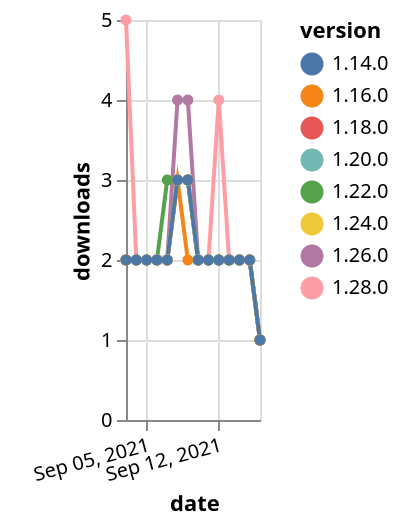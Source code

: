 {"$schema": "https://vega.github.io/schema/vega-lite/v5.json", "description": "A simple bar chart with embedded data.", "data": {"values": [{"date": "2021-09-03", "total": 2058, "delta": 2, "version": "1.18.0"}, {"date": "2021-09-04", "total": 2060, "delta": 2, "version": "1.18.0"}, {"date": "2021-09-05", "total": 2062, "delta": 2, "version": "1.18.0"}, {"date": "2021-09-06", "total": 2064, "delta": 2, "version": "1.18.0"}, {"date": "2021-09-07", "total": 2066, "delta": 2, "version": "1.18.0"}, {"date": "2021-09-08", "total": 2069, "delta": 3, "version": "1.18.0"}, {"date": "2021-09-09", "total": 2072, "delta": 3, "version": "1.18.0"}, {"date": "2021-09-10", "total": 2074, "delta": 2, "version": "1.18.0"}, {"date": "2021-09-11", "total": 2076, "delta": 2, "version": "1.18.0"}, {"date": "2021-09-12", "total": 2078, "delta": 2, "version": "1.18.0"}, {"date": "2021-09-13", "total": 2080, "delta": 2, "version": "1.18.0"}, {"date": "2021-09-14", "total": 2082, "delta": 2, "version": "1.18.0"}, {"date": "2021-09-15", "total": 2084, "delta": 2, "version": "1.18.0"}, {"date": "2021-09-16", "total": 2085, "delta": 1, "version": "1.18.0"}, {"date": "2021-09-03", "total": 1476, "delta": 2, "version": "1.22.0"}, {"date": "2021-09-04", "total": 1478, "delta": 2, "version": "1.22.0"}, {"date": "2021-09-05", "total": 1480, "delta": 2, "version": "1.22.0"}, {"date": "2021-09-06", "total": 1482, "delta": 2, "version": "1.22.0"}, {"date": "2021-09-07", "total": 1485, "delta": 3, "version": "1.22.0"}, {"date": "2021-09-08", "total": 1488, "delta": 3, "version": "1.22.0"}, {"date": "2021-09-09", "total": 1491, "delta": 3, "version": "1.22.0"}, {"date": "2021-09-10", "total": 1493, "delta": 2, "version": "1.22.0"}, {"date": "2021-09-11", "total": 1495, "delta": 2, "version": "1.22.0"}, {"date": "2021-09-12", "total": 1497, "delta": 2, "version": "1.22.0"}, {"date": "2021-09-13", "total": 1499, "delta": 2, "version": "1.22.0"}, {"date": "2021-09-14", "total": 1501, "delta": 2, "version": "1.22.0"}, {"date": "2021-09-15", "total": 1503, "delta": 2, "version": "1.22.0"}, {"date": "2021-09-16", "total": 1504, "delta": 1, "version": "1.22.0"}, {"date": "2021-09-03", "total": 233, "delta": 5, "version": "1.28.0"}, {"date": "2021-09-04", "total": 235, "delta": 2, "version": "1.28.0"}, {"date": "2021-09-05", "total": 237, "delta": 2, "version": "1.28.0"}, {"date": "2021-09-06", "total": 239, "delta": 2, "version": "1.28.0"}, {"date": "2021-09-07", "total": 241, "delta": 2, "version": "1.28.0"}, {"date": "2021-09-08", "total": 244, "delta": 3, "version": "1.28.0"}, {"date": "2021-09-09", "total": 247, "delta": 3, "version": "1.28.0"}, {"date": "2021-09-10", "total": 249, "delta": 2, "version": "1.28.0"}, {"date": "2021-09-11", "total": 251, "delta": 2, "version": "1.28.0"}, {"date": "2021-09-12", "total": 255, "delta": 4, "version": "1.28.0"}, {"date": "2021-09-13", "total": 257, "delta": 2, "version": "1.28.0"}, {"date": "2021-09-14", "total": 259, "delta": 2, "version": "1.28.0"}, {"date": "2021-09-15", "total": 261, "delta": 2, "version": "1.28.0"}, {"date": "2021-09-16", "total": 262, "delta": 1, "version": "1.28.0"}, {"date": "2021-09-03", "total": 724, "delta": 2, "version": "1.26.0"}, {"date": "2021-09-04", "total": 726, "delta": 2, "version": "1.26.0"}, {"date": "2021-09-05", "total": 728, "delta": 2, "version": "1.26.0"}, {"date": "2021-09-06", "total": 730, "delta": 2, "version": "1.26.0"}, {"date": "2021-09-07", "total": 732, "delta": 2, "version": "1.26.0"}, {"date": "2021-09-08", "total": 736, "delta": 4, "version": "1.26.0"}, {"date": "2021-09-09", "total": 740, "delta": 4, "version": "1.26.0"}, {"date": "2021-09-10", "total": 742, "delta": 2, "version": "1.26.0"}, {"date": "2021-09-11", "total": 744, "delta": 2, "version": "1.26.0"}, {"date": "2021-09-12", "total": 746, "delta": 2, "version": "1.26.0"}, {"date": "2021-09-13", "total": 748, "delta": 2, "version": "1.26.0"}, {"date": "2021-09-14", "total": 750, "delta": 2, "version": "1.26.0"}, {"date": "2021-09-15", "total": 752, "delta": 2, "version": "1.26.0"}, {"date": "2021-09-16", "total": 753, "delta": 1, "version": "1.26.0"}, {"date": "2021-09-03", "total": 1656, "delta": 2, "version": "1.20.0"}, {"date": "2021-09-04", "total": 1658, "delta": 2, "version": "1.20.0"}, {"date": "2021-09-05", "total": 1660, "delta": 2, "version": "1.20.0"}, {"date": "2021-09-06", "total": 1662, "delta": 2, "version": "1.20.0"}, {"date": "2021-09-07", "total": 1664, "delta": 2, "version": "1.20.0"}, {"date": "2021-09-08", "total": 1667, "delta": 3, "version": "1.20.0"}, {"date": "2021-09-09", "total": 1670, "delta": 3, "version": "1.20.0"}, {"date": "2021-09-10", "total": 1672, "delta": 2, "version": "1.20.0"}, {"date": "2021-09-11", "total": 1674, "delta": 2, "version": "1.20.0"}, {"date": "2021-09-12", "total": 1676, "delta": 2, "version": "1.20.0"}, {"date": "2021-09-13", "total": 1678, "delta": 2, "version": "1.20.0"}, {"date": "2021-09-14", "total": 1680, "delta": 2, "version": "1.20.0"}, {"date": "2021-09-15", "total": 1682, "delta": 2, "version": "1.20.0"}, {"date": "2021-09-16", "total": 1683, "delta": 1, "version": "1.20.0"}, {"date": "2021-09-03", "total": 2257, "delta": 2, "version": "1.16.0"}, {"date": "2021-09-04", "total": 2259, "delta": 2, "version": "1.16.0"}, {"date": "2021-09-05", "total": 2261, "delta": 2, "version": "1.16.0"}, {"date": "2021-09-06", "total": 2263, "delta": 2, "version": "1.16.0"}, {"date": "2021-09-07", "total": 2265, "delta": 2, "version": "1.16.0"}, {"date": "2021-09-08", "total": 2268, "delta": 3, "version": "1.16.0"}, {"date": "2021-09-09", "total": 2270, "delta": 2, "version": "1.16.0"}, {"date": "2021-09-10", "total": 2272, "delta": 2, "version": "1.16.0"}, {"date": "2021-09-11", "total": 2274, "delta": 2, "version": "1.16.0"}, {"date": "2021-09-12", "total": 2276, "delta": 2, "version": "1.16.0"}, {"date": "2021-09-13", "total": 2278, "delta": 2, "version": "1.16.0"}, {"date": "2021-09-14", "total": 2280, "delta": 2, "version": "1.16.0"}, {"date": "2021-09-15", "total": 2282, "delta": 2, "version": "1.16.0"}, {"date": "2021-09-16", "total": 2283, "delta": 1, "version": "1.16.0"}, {"date": "2021-09-03", "total": 1014, "delta": 2, "version": "1.24.0"}, {"date": "2021-09-04", "total": 1016, "delta": 2, "version": "1.24.0"}, {"date": "2021-09-05", "total": 1018, "delta": 2, "version": "1.24.0"}, {"date": "2021-09-06", "total": 1020, "delta": 2, "version": "1.24.0"}, {"date": "2021-09-07", "total": 1022, "delta": 2, "version": "1.24.0"}, {"date": "2021-09-08", "total": 1025, "delta": 3, "version": "1.24.0"}, {"date": "2021-09-09", "total": 1028, "delta": 3, "version": "1.24.0"}, {"date": "2021-09-10", "total": 1030, "delta": 2, "version": "1.24.0"}, {"date": "2021-09-11", "total": 1032, "delta": 2, "version": "1.24.0"}, {"date": "2021-09-12", "total": 1034, "delta": 2, "version": "1.24.0"}, {"date": "2021-09-13", "total": 1036, "delta": 2, "version": "1.24.0"}, {"date": "2021-09-14", "total": 1038, "delta": 2, "version": "1.24.0"}, {"date": "2021-09-15", "total": 1040, "delta": 2, "version": "1.24.0"}, {"date": "2021-09-16", "total": 1041, "delta": 1, "version": "1.24.0"}, {"date": "2021-09-03", "total": 2331, "delta": 2, "version": "1.14.0"}, {"date": "2021-09-04", "total": 2333, "delta": 2, "version": "1.14.0"}, {"date": "2021-09-05", "total": 2335, "delta": 2, "version": "1.14.0"}, {"date": "2021-09-06", "total": 2337, "delta": 2, "version": "1.14.0"}, {"date": "2021-09-07", "total": 2339, "delta": 2, "version": "1.14.0"}, {"date": "2021-09-08", "total": 2342, "delta": 3, "version": "1.14.0"}, {"date": "2021-09-09", "total": 2345, "delta": 3, "version": "1.14.0"}, {"date": "2021-09-10", "total": 2347, "delta": 2, "version": "1.14.0"}, {"date": "2021-09-11", "total": 2349, "delta": 2, "version": "1.14.0"}, {"date": "2021-09-12", "total": 2351, "delta": 2, "version": "1.14.0"}, {"date": "2021-09-13", "total": 2353, "delta": 2, "version": "1.14.0"}, {"date": "2021-09-14", "total": 2355, "delta": 2, "version": "1.14.0"}, {"date": "2021-09-15", "total": 2357, "delta": 2, "version": "1.14.0"}, {"date": "2021-09-16", "total": 2358, "delta": 1, "version": "1.14.0"}]}, "width": "container", "mark": {"type": "line", "point": {"filled": true}}, "encoding": {"x": {"field": "date", "type": "temporal", "timeUnit": "yearmonthdate", "title": "date", "axis": {"labelAngle": -15}}, "y": {"field": "delta", "type": "quantitative", "title": "downloads"}, "color": {"field": "version", "type": "nominal"}, "tooltip": {"field": "delta"}}}